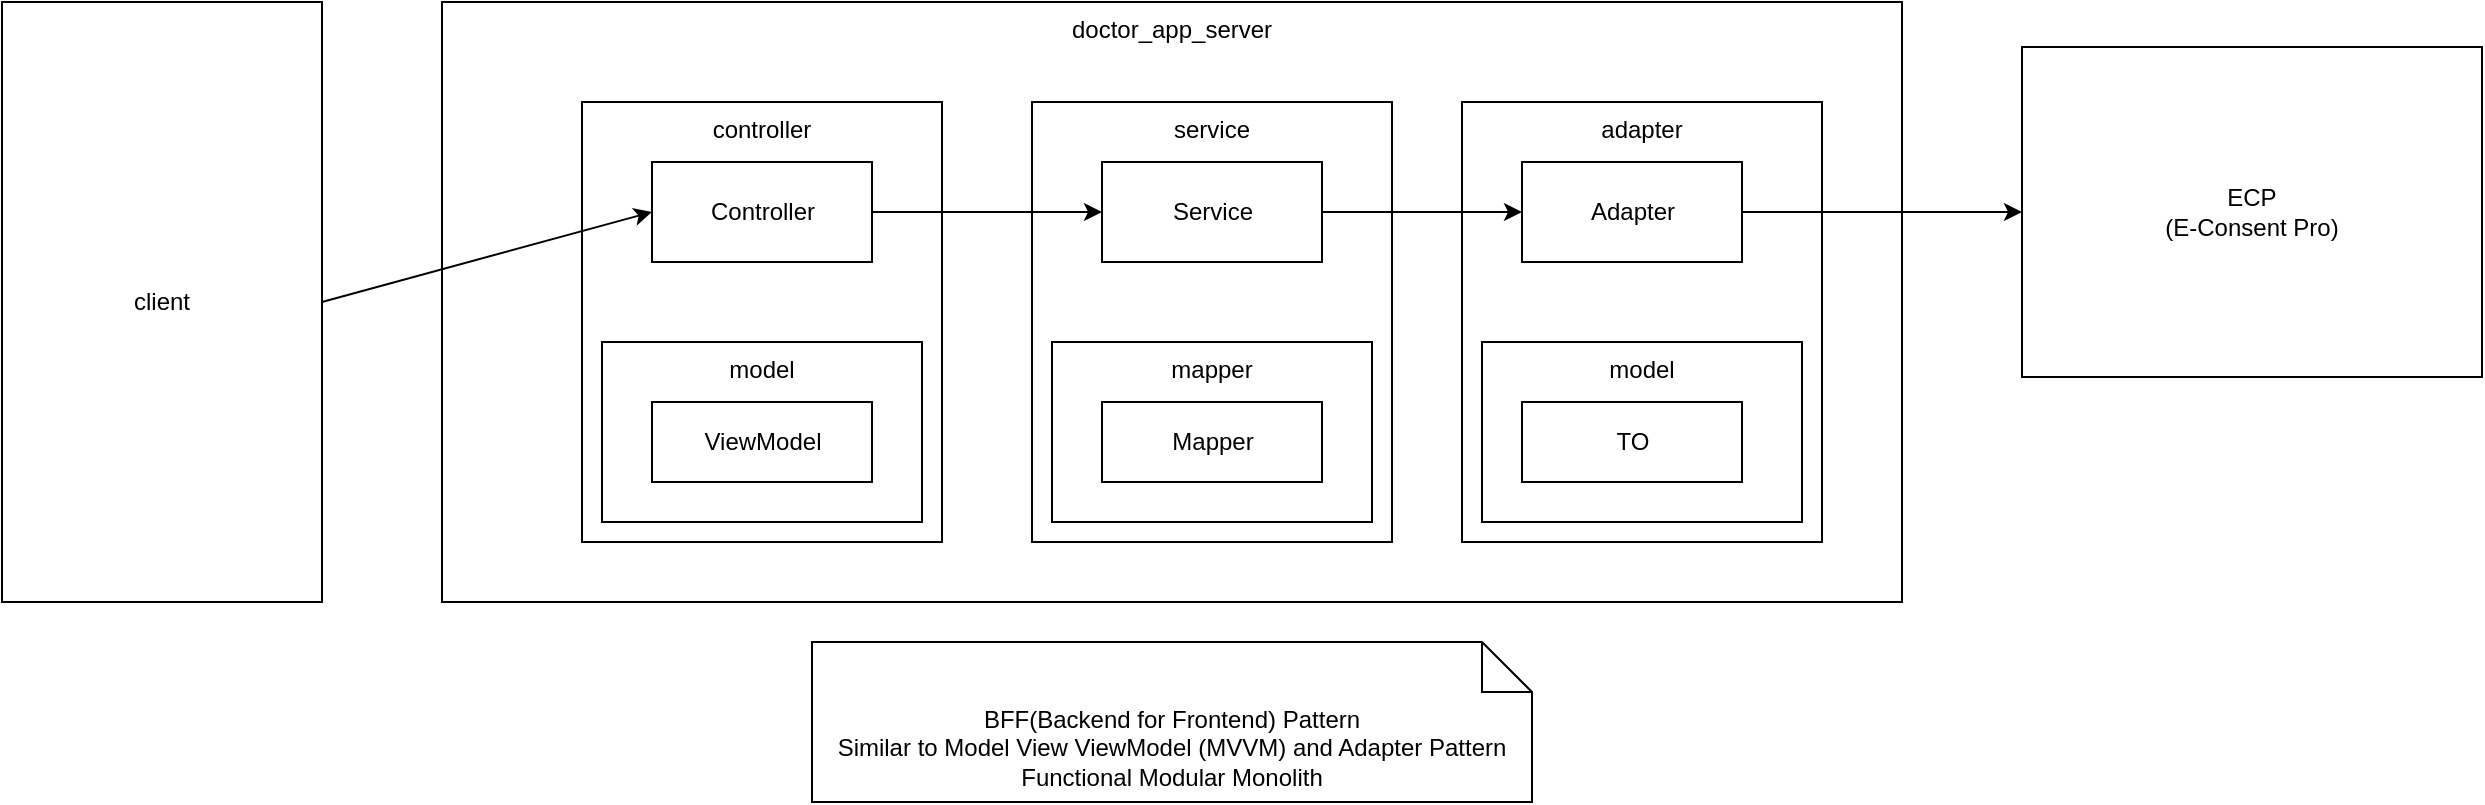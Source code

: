 <mxfile version="16.5.1" type="device"><diagram id="pLZOPzm5kAHOlLSU7tcd" name="Page-1"><mxGraphModel dx="1933" dy="2014" grid="1" gridSize="10" guides="1" tooltips="1" connect="1" arrows="1" fold="1" page="1" pageScale="1" pageWidth="827" pageHeight="1169" math="0" shadow="0"><root><mxCell id="0"/><mxCell id="1" parent="0"/><mxCell id="E-aM3CXvFgrIZJpcb6Xo-1" value="doctor_app_server" style="rounded=0;whiteSpace=wrap;html=1;verticalAlign=top;" vertex="1" parent="1"><mxGeometry x="-150" y="-40" width="730" height="300" as="geometry"/></mxCell><mxCell id="3tOhhYGSR9LsnizNbE5q-1" value="BFF(Backend for Frontend)&amp;nbsp;Pattern&lt;br&gt;Similar to Model View ViewModel (MVVM) and Adapter Pattern&lt;br&gt;Functional Modular Monolith" style="shape=note2;boundedLbl=1;whiteSpace=wrap;html=1;size=25;verticalAlign=top;align=center;" parent="1" vertex="1"><mxGeometry x="35" y="280" width="360" height="80" as="geometry"/></mxCell><mxCell id="E-aM3CXvFgrIZJpcb6Xo-8" value="controller" style="rounded=0;whiteSpace=wrap;html=1;verticalAlign=top;" vertex="1" parent="1"><mxGeometry x="-80" y="10" width="180" height="220" as="geometry"/></mxCell><mxCell id="37kQwpSHvSDtNgH6--LX-26" value="Controller" style="html=1;" parent="1" vertex="1"><mxGeometry x="-45" y="40" width="110" height="50" as="geometry"/></mxCell><mxCell id="E-aM3CXvFgrIZJpcb6Xo-11" value="model" style="rounded=0;whiteSpace=wrap;html=1;verticalAlign=top;" vertex="1" parent="1"><mxGeometry x="-70" y="130" width="160" height="90" as="geometry"/></mxCell><mxCell id="37kQwpSHvSDtNgH6--LX-30" value="ViewModel" style="html=1;" parent="1" vertex="1"><mxGeometry x="-45" y="160" width="110" height="40" as="geometry"/></mxCell><mxCell id="E-aM3CXvFgrIZJpcb6Xo-6" value="adapter" style="rounded=0;whiteSpace=wrap;html=1;verticalAlign=top;" vertex="1" parent="1"><mxGeometry x="360" y="10" width="180" height="220" as="geometry"/></mxCell><mxCell id="E-aM3CXvFgrIZJpcb6Xo-9" value="model" style="rounded=0;whiteSpace=wrap;html=1;verticalAlign=top;" vertex="1" parent="1"><mxGeometry x="370" y="130" width="160" height="90" as="geometry"/></mxCell><mxCell id="37kQwpSHvSDtNgH6--LX-33" value="TO" style="html=1;" parent="1" vertex="1"><mxGeometry x="390" y="160" width="110" height="40" as="geometry"/></mxCell><mxCell id="37kQwpSHvSDtNgH6--LX-34" value="Adapter" style="html=1;" parent="1" vertex="1"><mxGeometry x="390" y="40" width="110" height="50" as="geometry"/></mxCell><mxCell id="E-aM3CXvFgrIZJpcb6Xo-7" value="service" style="rounded=0;whiteSpace=wrap;html=1;verticalAlign=top;" vertex="1" parent="1"><mxGeometry x="145" y="10" width="180" height="220" as="geometry"/></mxCell><mxCell id="37kQwpSHvSDtNgH6--LX-35" value="Service" style="html=1;" parent="1" vertex="1"><mxGeometry x="180" y="40" width="110" height="50" as="geometry"/></mxCell><mxCell id="E-aM3CXvFgrIZJpcb6Xo-10" value="mapper" style="rounded=0;whiteSpace=wrap;html=1;verticalAlign=top;" vertex="1" parent="1"><mxGeometry x="155" y="130" width="160" height="90" as="geometry"/></mxCell><mxCell id="37kQwpSHvSDtNgH6--LX-37" value="Mapper" style="html=1;" parent="1" vertex="1"><mxGeometry x="180" y="160" width="110" height="40" as="geometry"/></mxCell><mxCell id="_Xf3flzydibC91HOJAEh-21" value="" style="endArrow=none;startArrow=classic;html=1;rounded=0;exitX=0;exitY=0.5;exitDx=0;exitDy=0;entryX=1;entryY=0.5;entryDx=0;entryDy=0;startFill=1;endFill=0;" parent="1" source="37kQwpSHvSDtNgH6--LX-26" target="E-aM3CXvFgrIZJpcb6Xo-2" edge="1"><mxGeometry width="50" height="50" relative="1" as="geometry"><mxPoint x="70" y="198.75" as="sourcePoint"/><mxPoint x="-210" y="110" as="targetPoint"/></mxGeometry></mxCell><mxCell id="37kQwpSHvSDtNgH6--LX-38" value="" style="endArrow=none;startArrow=classic;html=1;rounded=0;exitX=0;exitY=0.5;exitDx=0;exitDy=0;entryX=1;entryY=0.5;entryDx=0;entryDy=0;endFill=0;" parent="1" source="E-aM3CXvFgrIZJpcb6Xo-4" target="37kQwpSHvSDtNgH6--LX-34" edge="1"><mxGeometry width="50" height="50" relative="1" as="geometry"><mxPoint x="640" y="65" as="sourcePoint"/><mxPoint x="-250" y="209.5" as="targetPoint"/></mxGeometry></mxCell><mxCell id="ripkhqA3QkW7J-gx6ipN-1" value="" style="endArrow=none;startArrow=classic;html=1;rounded=0;exitX=0;exitY=0.5;exitDx=0;exitDy=0;entryX=1;entryY=0.5;entryDx=0;entryDy=0;startFill=1;endFill=0;" parent="1" source="37kQwpSHvSDtNgH6--LX-35" target="37kQwpSHvSDtNgH6--LX-26" edge="1"><mxGeometry width="50" height="50" relative="1" as="geometry"><mxPoint x="-20" y="75" as="sourcePoint"/><mxPoint x="-200" y="120" as="targetPoint"/></mxGeometry></mxCell><mxCell id="ripkhqA3QkW7J-gx6ipN-2" value="" style="endArrow=none;startArrow=classic;html=1;rounded=0;exitX=0;exitY=0.5;exitDx=0;exitDy=0;entryX=1;entryY=0.5;entryDx=0;entryDy=0;startFill=1;endFill=0;" parent="1" source="37kQwpSHvSDtNgH6--LX-34" target="37kQwpSHvSDtNgH6--LX-35" edge="1"><mxGeometry width="50" height="50" relative="1" as="geometry"><mxPoint x="180" y="75" as="sourcePoint"/><mxPoint x="90" y="75" as="targetPoint"/></mxGeometry></mxCell><mxCell id="E-aM3CXvFgrIZJpcb6Xo-2" value="client" style="rounded=0;whiteSpace=wrap;html=1;verticalAlign=middle;" vertex="1" parent="1"><mxGeometry x="-370" y="-40" width="160" height="300" as="geometry"/></mxCell><mxCell id="E-aM3CXvFgrIZJpcb6Xo-4" value="ECP&lt;br&gt;(E-Consent Pro)" style="rounded=0;whiteSpace=wrap;html=1;verticalAlign=middle;" vertex="1" parent="1"><mxGeometry x="640" y="-17.5" width="230" height="165" as="geometry"/></mxCell></root></mxGraphModel></diagram></mxfile>